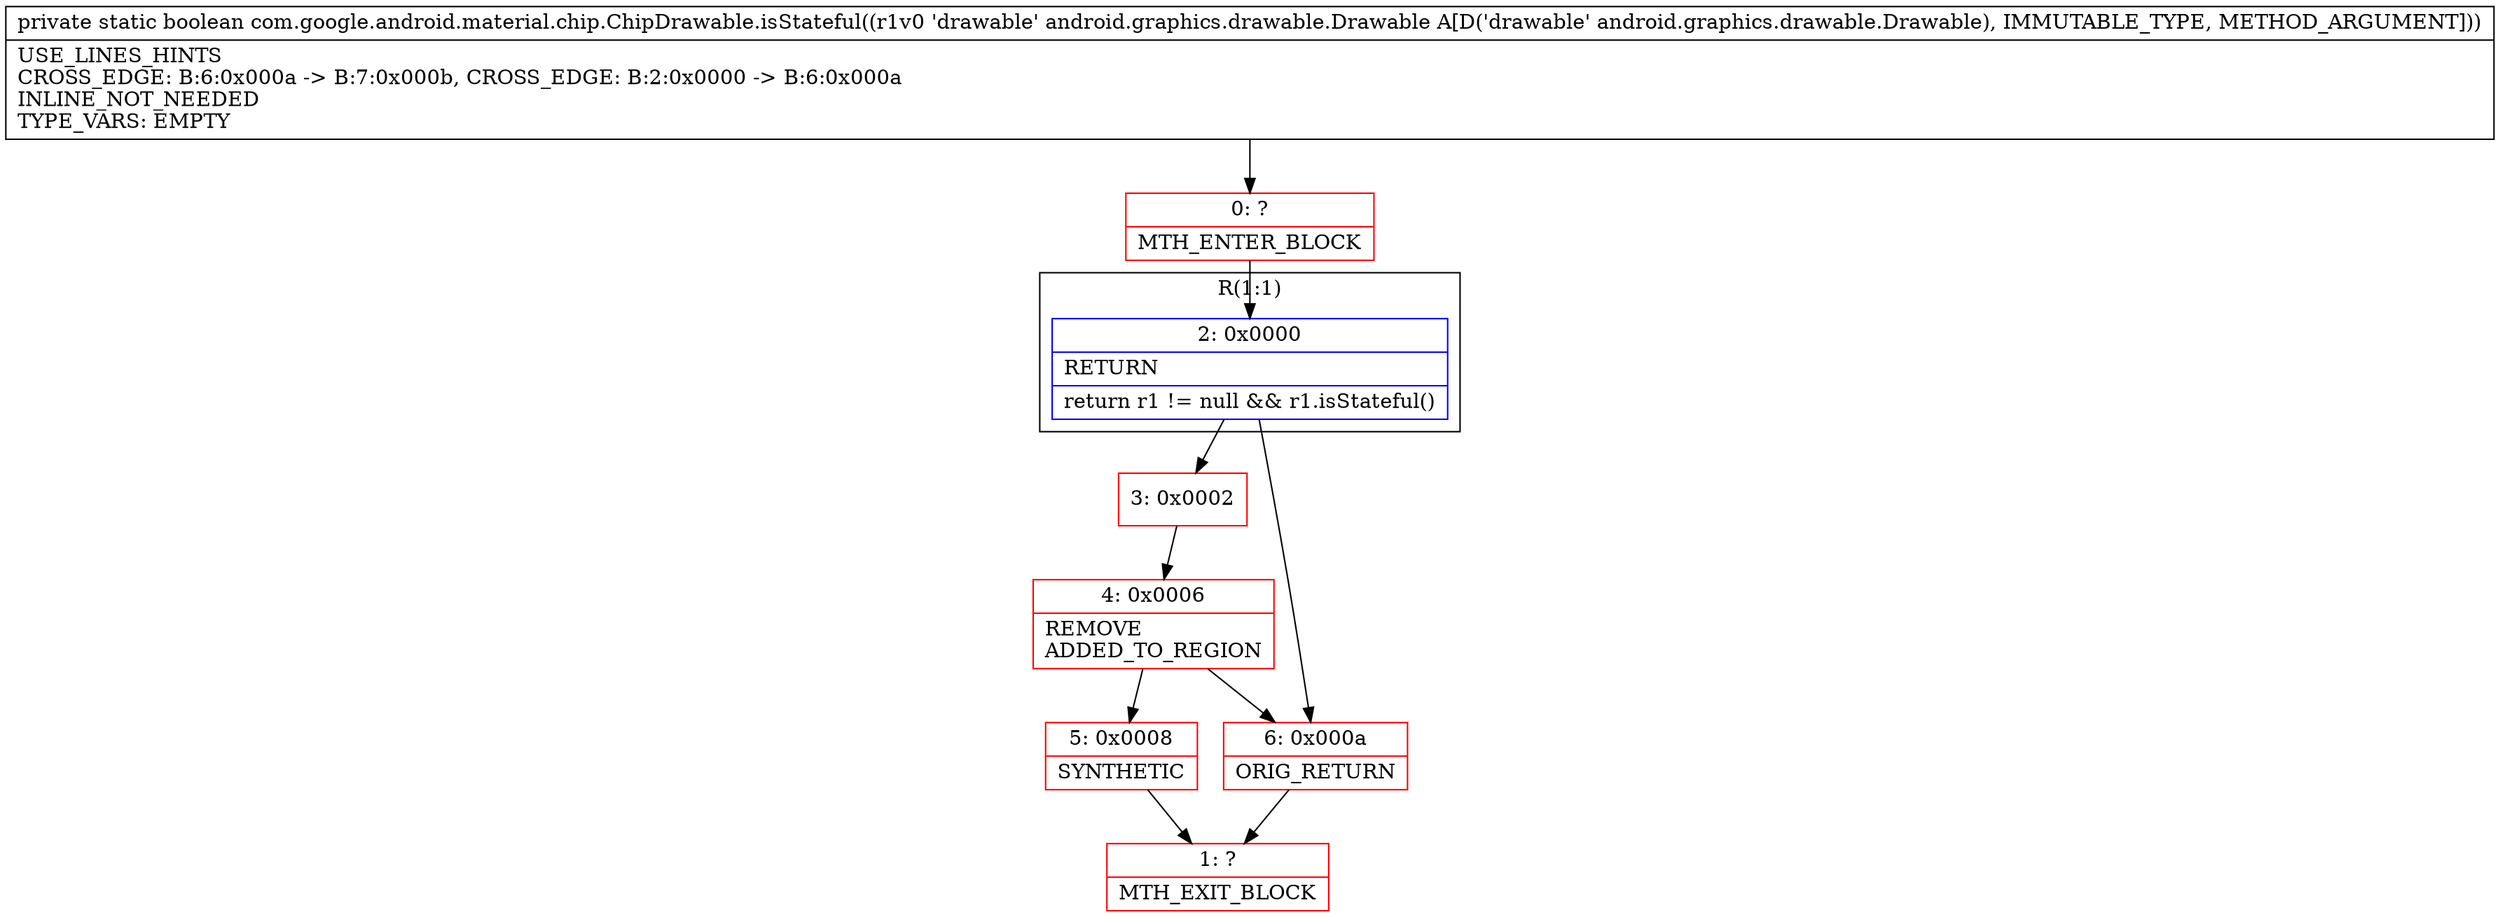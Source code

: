 digraph "CFG forcom.google.android.material.chip.ChipDrawable.isStateful(Landroid\/graphics\/drawable\/Drawable;)Z" {
subgraph cluster_Region_723730035 {
label = "R(1:1)";
node [shape=record,color=blue];
Node_2 [shape=record,label="{2\:\ 0x0000|RETURN\l|return r1 != null && r1.isStateful()\l}"];
}
Node_0 [shape=record,color=red,label="{0\:\ ?|MTH_ENTER_BLOCK\l}"];
Node_3 [shape=record,color=red,label="{3\:\ 0x0002}"];
Node_4 [shape=record,color=red,label="{4\:\ 0x0006|REMOVE\lADDED_TO_REGION\l}"];
Node_5 [shape=record,color=red,label="{5\:\ 0x0008|SYNTHETIC\l}"];
Node_1 [shape=record,color=red,label="{1\:\ ?|MTH_EXIT_BLOCK\l}"];
Node_6 [shape=record,color=red,label="{6\:\ 0x000a|ORIG_RETURN\l}"];
MethodNode[shape=record,label="{private static boolean com.google.android.material.chip.ChipDrawable.isStateful((r1v0 'drawable' android.graphics.drawable.Drawable A[D('drawable' android.graphics.drawable.Drawable), IMMUTABLE_TYPE, METHOD_ARGUMENT]))  | USE_LINES_HINTS\lCROSS_EDGE: B:6:0x000a \-\> B:7:0x000b, CROSS_EDGE: B:2:0x0000 \-\> B:6:0x000a\lINLINE_NOT_NEEDED\lTYPE_VARS: EMPTY\l}"];
MethodNode -> Node_0;Node_2 -> Node_3;
Node_2 -> Node_6;
Node_0 -> Node_2;
Node_3 -> Node_4;
Node_4 -> Node_5;
Node_4 -> Node_6;
Node_5 -> Node_1;
Node_6 -> Node_1;
}

